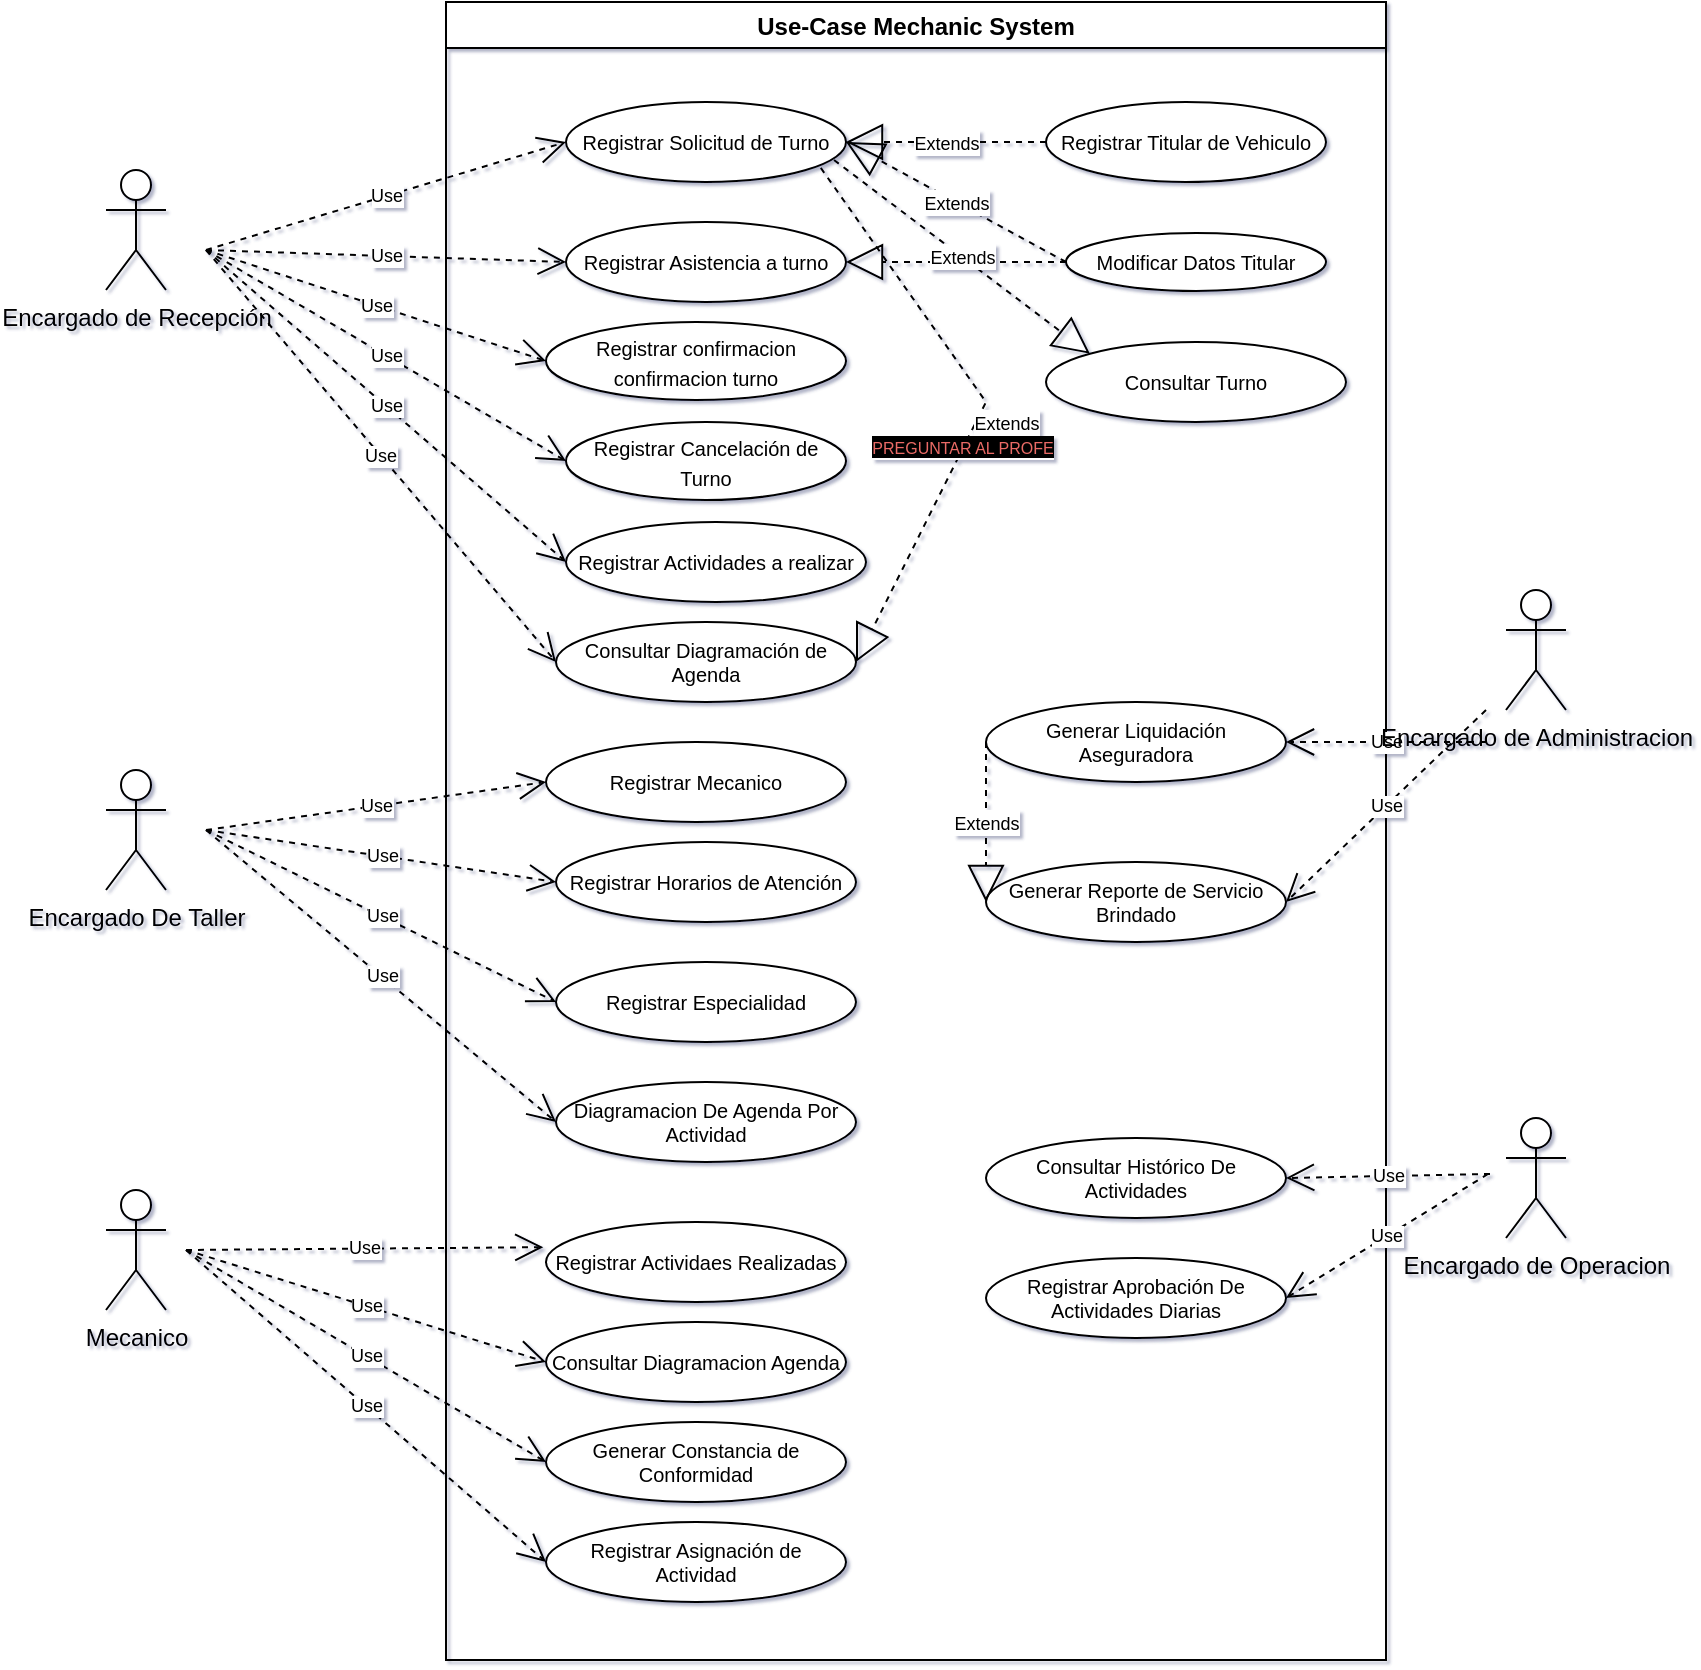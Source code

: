 <mxfile version="20.5.1" type="device"><diagram id="yfKsSWxbHf5C1KEeWB3K" name="Página-1"><mxGraphModel dx="862" dy="1279" grid="0" gridSize="10" guides="1" tooltips="1" connect="1" arrows="1" fold="1" page="1" pageScale="1" pageWidth="1169" pageHeight="827" math="0" shadow="1"><root><mxCell id="0"/><mxCell id="1" parent="0"/><mxCell id="ENfU8ymGpkbYCiaHSNVb-1" value="Mecanico" style="shape=umlActor;verticalLabelPosition=bottom;verticalAlign=top;html=1;outlineConnect=0;" vertex="1" parent="1"><mxGeometry x="100" y="550" width="30" height="60" as="geometry"/></mxCell><mxCell id="ENfU8ymGpkbYCiaHSNVb-2" value="Use-Case Mechanic System" style="swimlane;" vertex="1" parent="1"><mxGeometry x="270" y="-44" width="470" height="829" as="geometry"/></mxCell><mxCell id="ENfU8ymGpkbYCiaHSNVb-9" value="&lt;font style=&quot;font-size: 10px;&quot;&gt;Registrar Solicitud de Turno&lt;/font&gt;" style="ellipse;whiteSpace=wrap;html=1;" vertex="1" parent="ENfU8ymGpkbYCiaHSNVb-2"><mxGeometry x="60" y="50" width="140" height="40" as="geometry"/></mxCell><mxCell id="ENfU8ymGpkbYCiaHSNVb-10" value="&lt;font style=&quot;font-size: 10px;&quot;&gt;Registrar Titular de Vehiculo&lt;/font&gt;" style="ellipse;whiteSpace=wrap;html=1;" vertex="1" parent="ENfU8ymGpkbYCiaHSNVb-2"><mxGeometry x="300" y="50" width="140" height="40" as="geometry"/></mxCell><mxCell id="ENfU8ymGpkbYCiaHSNVb-11" value="Modificar Datos Titular" style="ellipse;whiteSpace=wrap;html=1;fontSize=10;" vertex="1" parent="ENfU8ymGpkbYCiaHSNVb-2"><mxGeometry x="310" y="115.5" width="130" height="29" as="geometry"/></mxCell><mxCell id="ENfU8ymGpkbYCiaHSNVb-12" value="&lt;font style=&quot;font-size: 10px;&quot;&gt;Registrar confirmacion confirmacion turno&lt;/font&gt;" style="ellipse;whiteSpace=wrap;html=1;" vertex="1" parent="ENfU8ymGpkbYCiaHSNVb-2"><mxGeometry x="50" y="160" width="150" height="39" as="geometry"/></mxCell><mxCell id="ENfU8ymGpkbYCiaHSNVb-13" value="&lt;font style=&quot;font-size: 10px;&quot;&gt;Registrar Cancelación de Turno&lt;/font&gt;" style="ellipse;whiteSpace=wrap;html=1;" vertex="1" parent="ENfU8ymGpkbYCiaHSNVb-2"><mxGeometry x="60" y="210" width="140" height="39" as="geometry"/></mxCell><mxCell id="ENfU8ymGpkbYCiaHSNVb-14" value="&lt;font style=&quot;font-size: 10px;&quot;&gt;Registrar Asistencia a turno&lt;/font&gt;" style="ellipse;whiteSpace=wrap;html=1;" vertex="1" parent="ENfU8ymGpkbYCiaHSNVb-2"><mxGeometry x="60" y="110" width="140" height="40" as="geometry"/></mxCell><mxCell id="ENfU8ymGpkbYCiaHSNVb-17" value="&lt;font style=&quot;font-size: 9px;&quot;&gt;Extends&lt;/font&gt;" style="endArrow=block;endSize=16;endFill=0;html=1;rounded=0;exitX=0;exitY=0.5;exitDx=0;exitDy=0;dashed=1;entryX=1;entryY=0.5;entryDx=0;entryDy=0;" edge="1" parent="ENfU8ymGpkbYCiaHSNVb-2" source="ENfU8ymGpkbYCiaHSNVb-10" target="ENfU8ymGpkbYCiaHSNVb-9"><mxGeometry width="160" relative="1" as="geometry"><mxPoint x="140" y="211" as="sourcePoint"/><mxPoint x="220" y="90" as="targetPoint"/></mxGeometry></mxCell><mxCell id="ENfU8ymGpkbYCiaHSNVb-21" value="" style="endArrow=block;endSize=16;endFill=0;html=1;rounded=0;dashed=1;entryX=1;entryY=0.5;entryDx=0;entryDy=0;exitX=0;exitY=0.5;exitDx=0;exitDy=0;" edge="1" parent="ENfU8ymGpkbYCiaHSNVb-2" source="ENfU8ymGpkbYCiaHSNVb-11" target="ENfU8ymGpkbYCiaHSNVb-14"><mxGeometry width="160" relative="1" as="geometry"><mxPoint x="260" y="170" as="sourcePoint"/><mxPoint x="280" y="130" as="targetPoint"/></mxGeometry></mxCell><mxCell id="ENfU8ymGpkbYCiaHSNVb-22" value="Consultar Turno" style="ellipse;whiteSpace=wrap;html=1;fontSize=10;" vertex="1" parent="ENfU8ymGpkbYCiaHSNVb-2"><mxGeometry x="300" y="170" width="150" height="40" as="geometry"/></mxCell><mxCell id="ENfU8ymGpkbYCiaHSNVb-26" value="&lt;font style=&quot;font-size: 9px;&quot;&gt;Extends&lt;/font&gt;" style="endArrow=block;endSize=16;endFill=0;html=1;rounded=0;dashed=1;entryX=1;entryY=0.5;entryDx=0;entryDy=0;exitX=0;exitY=0.5;exitDx=0;exitDy=0;" edge="1" parent="ENfU8ymGpkbYCiaHSNVb-2" source="ENfU8ymGpkbYCiaHSNVb-11" target="ENfU8ymGpkbYCiaHSNVb-9"><mxGeometry width="160" relative="1" as="geometry"><mxPoint x="310" y="140" as="sourcePoint"/><mxPoint x="210" y="140" as="targetPoint"/></mxGeometry></mxCell><mxCell id="ENfU8ymGpkbYCiaHSNVb-27" value="&lt;font style=&quot;font-size: 9px;&quot;&gt;Extends&lt;/font&gt;" style="endArrow=block;endSize=16;endFill=0;html=1;rounded=0;dashed=1;entryX=0;entryY=0;entryDx=0;entryDy=0;" edge="1" parent="ENfU8ymGpkbYCiaHSNVb-2" target="ENfU8ymGpkbYCiaHSNVb-22"><mxGeometry width="160" relative="1" as="geometry"><mxPoint x="194" y="79" as="sourcePoint"/><mxPoint x="210" y="140" as="targetPoint"/></mxGeometry></mxCell><mxCell id="ENfU8ymGpkbYCiaHSNVb-28" value="Registrar Actividades a realizar" style="ellipse;whiteSpace=wrap;html=1;fontSize=10;" vertex="1" parent="ENfU8ymGpkbYCiaHSNVb-2"><mxGeometry x="60" y="260" width="150" height="40" as="geometry"/></mxCell><mxCell id="ENfU8ymGpkbYCiaHSNVb-31" value="Registrar Mecanico" style="ellipse;whiteSpace=wrap;html=1;fontSize=10;" vertex="1" parent="ENfU8ymGpkbYCiaHSNVb-2"><mxGeometry x="50" y="370" width="150" height="40" as="geometry"/></mxCell><mxCell id="ENfU8ymGpkbYCiaHSNVb-32" value="Registrar Horarios de Atención" style="ellipse;whiteSpace=wrap;html=1;fontSize=10;" vertex="1" parent="ENfU8ymGpkbYCiaHSNVb-2"><mxGeometry x="55" y="420" width="150" height="40" as="geometry"/></mxCell><mxCell id="ENfU8ymGpkbYCiaHSNVb-33" value="Registrar Especialidad" style="ellipse;whiteSpace=wrap;html=1;fontSize=10;" vertex="1" parent="ENfU8ymGpkbYCiaHSNVb-2"><mxGeometry x="55" y="480" width="150" height="40" as="geometry"/></mxCell><mxCell id="ENfU8ymGpkbYCiaHSNVb-36" value="Registrar Actividaes Realizadas" style="ellipse;whiteSpace=wrap;html=1;fontSize=10;" vertex="1" parent="ENfU8ymGpkbYCiaHSNVb-2"><mxGeometry x="50" y="610" width="150" height="40" as="geometry"/></mxCell><mxCell id="ENfU8ymGpkbYCiaHSNVb-37" value="Consultar Diagramacion Agenda" style="ellipse;whiteSpace=wrap;html=1;fontSize=10;" vertex="1" parent="ENfU8ymGpkbYCiaHSNVb-2"><mxGeometry x="50" y="660" width="150" height="40" as="geometry"/></mxCell><mxCell id="ENfU8ymGpkbYCiaHSNVb-38" value="Generar Constancia de Conformidad" style="ellipse;whiteSpace=wrap;html=1;fontSize=10;" vertex="1" parent="ENfU8ymGpkbYCiaHSNVb-2"><mxGeometry x="50" y="710" width="150" height="40" as="geometry"/></mxCell><mxCell id="ENfU8ymGpkbYCiaHSNVb-46" value="Consultar Histórico De Actividades" style="ellipse;whiteSpace=wrap;html=1;fontSize=10;" vertex="1" parent="ENfU8ymGpkbYCiaHSNVb-2"><mxGeometry x="270" y="568" width="150" height="40" as="geometry"/></mxCell><mxCell id="ENfU8ymGpkbYCiaHSNVb-47" value="Generar Reporte de Servicio Brindado" style="ellipse;whiteSpace=wrap;html=1;fontSize=10;" vertex="1" parent="ENfU8ymGpkbYCiaHSNVb-2"><mxGeometry x="270" y="430" width="150" height="40" as="geometry"/></mxCell><mxCell id="ENfU8ymGpkbYCiaHSNVb-48" value="Generar Liquidación Aseguradora" style="ellipse;whiteSpace=wrap;html=1;fontSize=10;" vertex="1" parent="ENfU8ymGpkbYCiaHSNVb-2"><mxGeometry x="270" y="350" width="150" height="40" as="geometry"/></mxCell><mxCell id="ENfU8ymGpkbYCiaHSNVb-52" value="Use" style="endArrow=open;endSize=12;dashed=1;html=1;rounded=0;fontSize=9;entryX=1;entryY=0.5;entryDx=0;entryDy=0;" edge="1" parent="ENfU8ymGpkbYCiaHSNVb-2" target="ENfU8ymGpkbYCiaHSNVb-48"><mxGeometry width="160" relative="1" as="geometry"><mxPoint x="520" y="370" as="sourcePoint"/><mxPoint x="449.32" y="430.0" as="targetPoint"/></mxGeometry></mxCell><mxCell id="ENfU8ymGpkbYCiaHSNVb-55" value="&lt;font style=&quot;font-size: 9px;&quot;&gt;Extends&lt;/font&gt;" style="endArrow=block;endSize=16;endFill=0;html=1;rounded=0;dashed=1;exitX=0;exitY=0.5;exitDx=0;exitDy=0;entryX=0;entryY=0.5;entryDx=0;entryDy=0;" edge="1" parent="ENfU8ymGpkbYCiaHSNVb-2" source="ENfU8ymGpkbYCiaHSNVb-48" target="ENfU8ymGpkbYCiaHSNVb-47"><mxGeometry width="160" relative="1" as="geometry"><mxPoint x="360" y="309" as="sourcePoint"/><mxPoint x="270" y="620" as="targetPoint"/></mxGeometry></mxCell><mxCell id="ENfU8ymGpkbYCiaHSNVb-57" value="Diagramacion De Agenda Por Actividad" style="ellipse;whiteSpace=wrap;html=1;fontSize=10;" vertex="1" parent="ENfU8ymGpkbYCiaHSNVb-2"><mxGeometry x="55" y="540" width="150" height="40" as="geometry"/></mxCell><mxCell id="ENfU8ymGpkbYCiaHSNVb-58" value="Consultar Diagramación de Agenda" style="ellipse;whiteSpace=wrap;html=1;fontSize=10;" vertex="1" parent="ENfU8ymGpkbYCiaHSNVb-2"><mxGeometry x="55" y="310" width="150" height="40" as="geometry"/></mxCell><mxCell id="ENfU8ymGpkbYCiaHSNVb-60" value="&lt;font style=&quot;font-size: 9px;&quot;&gt;Extends&lt;/font&gt;" style="endArrow=block;endSize=16;endFill=0;html=1;rounded=0;dashed=1;entryX=1;entryY=0.5;entryDx=0;entryDy=0;exitX=0.91;exitY=0.824;exitDx=0;exitDy=0;exitPerimeter=0;" edge="1" parent="ENfU8ymGpkbYCiaHSNVb-2" source="ENfU8ymGpkbYCiaHSNVb-9" target="ENfU8ymGpkbYCiaHSNVb-58"><mxGeometry x="0.021" y="13" width="160" relative="1" as="geometry"><mxPoint x="250" y="240" as="sourcePoint"/><mxPoint x="250" y="340" as="targetPoint"/><Array as="points"><mxPoint x="270" y="200"/></Array><mxPoint as="offset"/></mxGeometry></mxCell><mxCell id="ENfU8ymGpkbYCiaHSNVb-62" value="&lt;span style=&quot;background-color: rgb(3, 3, 3);&quot;&gt;&lt;font style=&quot;font-size: 8px;&quot;&gt;PREGUNTAR AL PROFE&lt;/font&gt;&lt;/span&gt;" style="edgeLabel;html=1;align=center;verticalAlign=middle;resizable=0;points=[];fontSize=10;fontColor=#EA6B66;" vertex="1" connectable="0" parent="ENfU8ymGpkbYCiaHSNVb-60"><mxGeometry x="0.167" y="-1" relative="1" as="geometry"><mxPoint as="offset"/></mxGeometry></mxCell><mxCell id="ENfU8ymGpkbYCiaHSNVb-65" value="Registrar Asignación de Actividad" style="ellipse;whiteSpace=wrap;html=1;fontSize=10;" vertex="1" parent="ENfU8ymGpkbYCiaHSNVb-2"><mxGeometry x="50" y="760" width="150" height="40" as="geometry"/></mxCell><mxCell id="ENfU8ymGpkbYCiaHSNVb-67" value="Registrar Aprobación De Actividades Diarias" style="ellipse;whiteSpace=wrap;html=1;fontSize=10;" vertex="1" parent="ENfU8ymGpkbYCiaHSNVb-2"><mxGeometry x="270" y="628" width="150" height="40" as="geometry"/></mxCell><mxCell id="ENfU8ymGpkbYCiaHSNVb-3" value="Encargado de Operacion" style="shape=umlActor;verticalLabelPosition=bottom;verticalAlign=top;html=1;outlineConnect=0;" vertex="1" parent="1"><mxGeometry x="800" y="514" width="30" height="60" as="geometry"/></mxCell><mxCell id="ENfU8ymGpkbYCiaHSNVb-5" value="Encargado de Administracion" style="shape=umlActor;verticalLabelPosition=bottom;verticalAlign=top;html=1;outlineConnect=0;" vertex="1" parent="1"><mxGeometry x="800" y="250" width="30" height="60" as="geometry"/></mxCell><mxCell id="ENfU8ymGpkbYCiaHSNVb-6" value="Encargado de Recepción&lt;br&gt;" style="shape=umlActor;verticalLabelPosition=bottom;verticalAlign=top;html=1;outlineConnect=0;" vertex="1" parent="1"><mxGeometry x="100" y="40" width="30" height="60" as="geometry"/></mxCell><mxCell id="ENfU8ymGpkbYCiaHSNVb-8" value="Encargado De Taller" style="shape=umlActor;verticalLabelPosition=bottom;verticalAlign=top;html=1;outlineConnect=0;" vertex="1" parent="1"><mxGeometry x="100" y="340" width="30" height="60" as="geometry"/></mxCell><mxCell id="ENfU8ymGpkbYCiaHSNVb-18" value="Use" style="endArrow=open;endSize=12;dashed=1;html=1;rounded=0;fontSize=9;entryX=0;entryY=0.5;entryDx=0;entryDy=0;" edge="1" parent="1" target="ENfU8ymGpkbYCiaHSNVb-9"><mxGeometry width="160" relative="1" as="geometry"><mxPoint x="150" y="80" as="sourcePoint"/><mxPoint x="520" y="190" as="targetPoint"/></mxGeometry></mxCell><mxCell id="ENfU8ymGpkbYCiaHSNVb-20" value="Use" style="endArrow=open;endSize=12;dashed=1;html=1;rounded=0;fontSize=9;entryX=0;entryY=0.5;entryDx=0;entryDy=0;" edge="1" parent="1" target="ENfU8ymGpkbYCiaHSNVb-14"><mxGeometry width="160" relative="1" as="geometry"><mxPoint x="150" y="80" as="sourcePoint"/><mxPoint x="270" y="70" as="targetPoint"/></mxGeometry></mxCell><mxCell id="ENfU8ymGpkbYCiaHSNVb-23" value="Use" style="endArrow=open;endSize=12;dashed=1;html=1;rounded=0;fontSize=9;entryX=0;entryY=0.5;entryDx=0;entryDy=0;" edge="1" parent="1" target="ENfU8ymGpkbYCiaHSNVb-12"><mxGeometry width="160" relative="1" as="geometry"><mxPoint x="150" y="80" as="sourcePoint"/><mxPoint x="300" y="20" as="targetPoint"/></mxGeometry></mxCell><mxCell id="ENfU8ymGpkbYCiaHSNVb-24" value="Use" style="endArrow=open;endSize=12;dashed=1;html=1;rounded=0;fontSize=9;entryX=0;entryY=0.5;entryDx=0;entryDy=0;" edge="1" parent="1" target="ENfU8ymGpkbYCiaHSNVb-13"><mxGeometry width="160" relative="1" as="geometry"><mxPoint x="150" y="80" as="sourcePoint"/><mxPoint x="310" y="30" as="targetPoint"/></mxGeometry></mxCell><mxCell id="ENfU8ymGpkbYCiaHSNVb-29" value="Use" style="endArrow=open;endSize=12;dashed=1;html=1;rounded=0;fontSize=9;entryX=0;entryY=0.5;entryDx=0;entryDy=0;" edge="1" parent="1" target="ENfU8ymGpkbYCiaHSNVb-28"><mxGeometry width="160" relative="1" as="geometry"><mxPoint x="150" y="80" as="sourcePoint"/><mxPoint x="330" y="169.5" as="targetPoint"/></mxGeometry></mxCell><mxCell id="ENfU8ymGpkbYCiaHSNVb-39" value="Use" style="endArrow=open;endSize=12;dashed=1;html=1;rounded=0;fontSize=9;entryX=0;entryY=0.5;entryDx=0;entryDy=0;" edge="1" parent="1" target="ENfU8ymGpkbYCiaHSNVb-31"><mxGeometry width="160" relative="1" as="geometry"><mxPoint x="150" y="370" as="sourcePoint"/><mxPoint x="330" y="210" as="targetPoint"/></mxGeometry></mxCell><mxCell id="ENfU8ymGpkbYCiaHSNVb-40" value="Use" style="endArrow=open;endSize=12;dashed=1;html=1;rounded=0;fontSize=9;entryX=0;entryY=0.5;entryDx=0;entryDy=0;" edge="1" parent="1" target="ENfU8ymGpkbYCiaHSNVb-32"><mxGeometry width="160" relative="1" as="geometry"><mxPoint x="150" y="370" as="sourcePoint"/><mxPoint x="325" y="300" as="targetPoint"/></mxGeometry></mxCell><mxCell id="ENfU8ymGpkbYCiaHSNVb-41" value="Use" style="endArrow=open;endSize=12;dashed=1;html=1;rounded=0;fontSize=9;entryX=0;entryY=0.5;entryDx=0;entryDy=0;" edge="1" parent="1" target="ENfU8ymGpkbYCiaHSNVb-33"><mxGeometry width="160" relative="1" as="geometry"><mxPoint x="150" y="370" as="sourcePoint"/><mxPoint x="335" y="310" as="targetPoint"/></mxGeometry></mxCell><mxCell id="ENfU8ymGpkbYCiaHSNVb-42" value="Use" style="endArrow=open;endSize=12;dashed=1;html=1;rounded=0;fontSize=9;entryX=-0.009;entryY=0.315;entryDx=0;entryDy=0;entryPerimeter=0;" edge="1" parent="1" target="ENfU8ymGpkbYCiaHSNVb-36"><mxGeometry width="160" relative="1" as="geometry"><mxPoint x="140" y="580" as="sourcePoint"/><mxPoint x="345" y="320" as="targetPoint"/></mxGeometry></mxCell><mxCell id="ENfU8ymGpkbYCiaHSNVb-43" value="Use" style="endArrow=open;endSize=12;dashed=1;html=1;rounded=0;fontSize=9;entryX=0;entryY=0.5;entryDx=0;entryDy=0;" edge="1" parent="1" target="ENfU8ymGpkbYCiaHSNVb-37"><mxGeometry width="160" relative="1" as="geometry"><mxPoint x="140" y="580" as="sourcePoint"/><mxPoint x="355" y="330" as="targetPoint"/></mxGeometry></mxCell><mxCell id="ENfU8ymGpkbYCiaHSNVb-44" value="Use" style="endArrow=open;endSize=12;dashed=1;html=1;rounded=0;fontSize=9;entryX=0;entryY=0.5;entryDx=0;entryDy=0;" edge="1" parent="1" target="ENfU8ymGpkbYCiaHSNVb-38"><mxGeometry width="160" relative="1" as="geometry"><mxPoint x="140" y="580" as="sourcePoint"/><mxPoint x="365" y="340" as="targetPoint"/></mxGeometry></mxCell><mxCell id="ENfU8ymGpkbYCiaHSNVb-50" value="Use" style="endArrow=open;endSize=12;dashed=1;html=1;rounded=0;fontSize=9;entryX=1;entryY=0.5;entryDx=0;entryDy=0;" edge="1" parent="1" target="ENfU8ymGpkbYCiaHSNVb-46"><mxGeometry width="160" relative="1" as="geometry"><mxPoint x="792" y="542" as="sourcePoint"/><mxPoint x="318.65" y="600.6" as="targetPoint"/></mxGeometry></mxCell><mxCell id="ENfU8ymGpkbYCiaHSNVb-56" value="Use" style="endArrow=open;endSize=12;dashed=1;html=1;rounded=0;fontSize=9;entryX=1;entryY=0.5;entryDx=0;entryDy=0;" edge="1" parent="1" target="ENfU8ymGpkbYCiaHSNVb-47"><mxGeometry width="160" relative="1" as="geometry"><mxPoint x="790" y="310" as="sourcePoint"/><mxPoint x="690" y="300" as="targetPoint"/></mxGeometry></mxCell><mxCell id="ENfU8ymGpkbYCiaHSNVb-59" value="Use" style="endArrow=open;endSize=12;dashed=1;html=1;rounded=0;fontSize=9;entryX=0;entryY=0.5;entryDx=0;entryDy=0;" edge="1" parent="1" target="ENfU8ymGpkbYCiaHSNVb-58"><mxGeometry width="160" relative="1" as="geometry"><mxPoint x="150" y="80" as="sourcePoint"/><mxPoint x="310" y="250" as="targetPoint"/></mxGeometry></mxCell><mxCell id="ENfU8ymGpkbYCiaHSNVb-63" value="Use" style="endArrow=open;endSize=12;dashed=1;html=1;rounded=0;fontSize=9;entryX=0;entryY=0.5;entryDx=0;entryDy=0;" edge="1" parent="1" target="ENfU8ymGpkbYCiaHSNVb-57"><mxGeometry width="160" relative="1" as="geometry"><mxPoint x="150" y="370" as="sourcePoint"/><mxPoint x="310" y="470" as="targetPoint"/></mxGeometry></mxCell><mxCell id="ENfU8ymGpkbYCiaHSNVb-66" value="Use" style="endArrow=open;endSize=12;dashed=1;html=1;rounded=0;fontSize=9;entryX=0;entryY=0.5;entryDx=0;entryDy=0;" edge="1" parent="1" target="ENfU8ymGpkbYCiaHSNVb-65"><mxGeometry width="160" relative="1" as="geometry"><mxPoint x="140" y="580" as="sourcePoint"/><mxPoint x="330" y="680" as="targetPoint"/></mxGeometry></mxCell><mxCell id="ENfU8ymGpkbYCiaHSNVb-68" value="Use" style="endArrow=open;endSize=12;dashed=1;html=1;rounded=0;fontSize=9;entryX=1;entryY=0.5;entryDx=0;entryDy=0;" edge="1" parent="1" target="ENfU8ymGpkbYCiaHSNVb-67"><mxGeometry width="160" relative="1" as="geometry"><mxPoint x="791" y="542" as="sourcePoint"/><mxPoint x="700" y="554" as="targetPoint"/></mxGeometry></mxCell></root></mxGraphModel></diagram></mxfile>